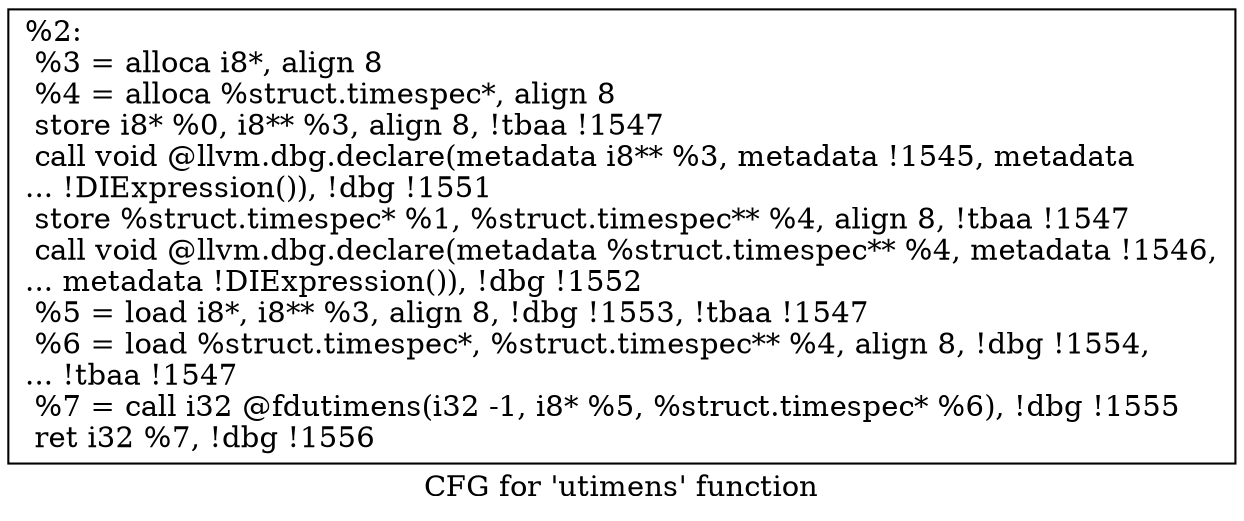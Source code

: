 digraph "CFG for 'utimens' function" {
	label="CFG for 'utimens' function";

	Node0x2b0c900 [shape=record,label="{%2:\l  %3 = alloca i8*, align 8\l  %4 = alloca %struct.timespec*, align 8\l  store i8* %0, i8** %3, align 8, !tbaa !1547\l  call void @llvm.dbg.declare(metadata i8** %3, metadata !1545, metadata\l... !DIExpression()), !dbg !1551\l  store %struct.timespec* %1, %struct.timespec** %4, align 8, !tbaa !1547\l  call void @llvm.dbg.declare(metadata %struct.timespec** %4, metadata !1546,\l... metadata !DIExpression()), !dbg !1552\l  %5 = load i8*, i8** %3, align 8, !dbg !1553, !tbaa !1547\l  %6 = load %struct.timespec*, %struct.timespec** %4, align 8, !dbg !1554,\l... !tbaa !1547\l  %7 = call i32 @fdutimens(i32 -1, i8* %5, %struct.timespec* %6), !dbg !1555\l  ret i32 %7, !dbg !1556\l}"];
}
